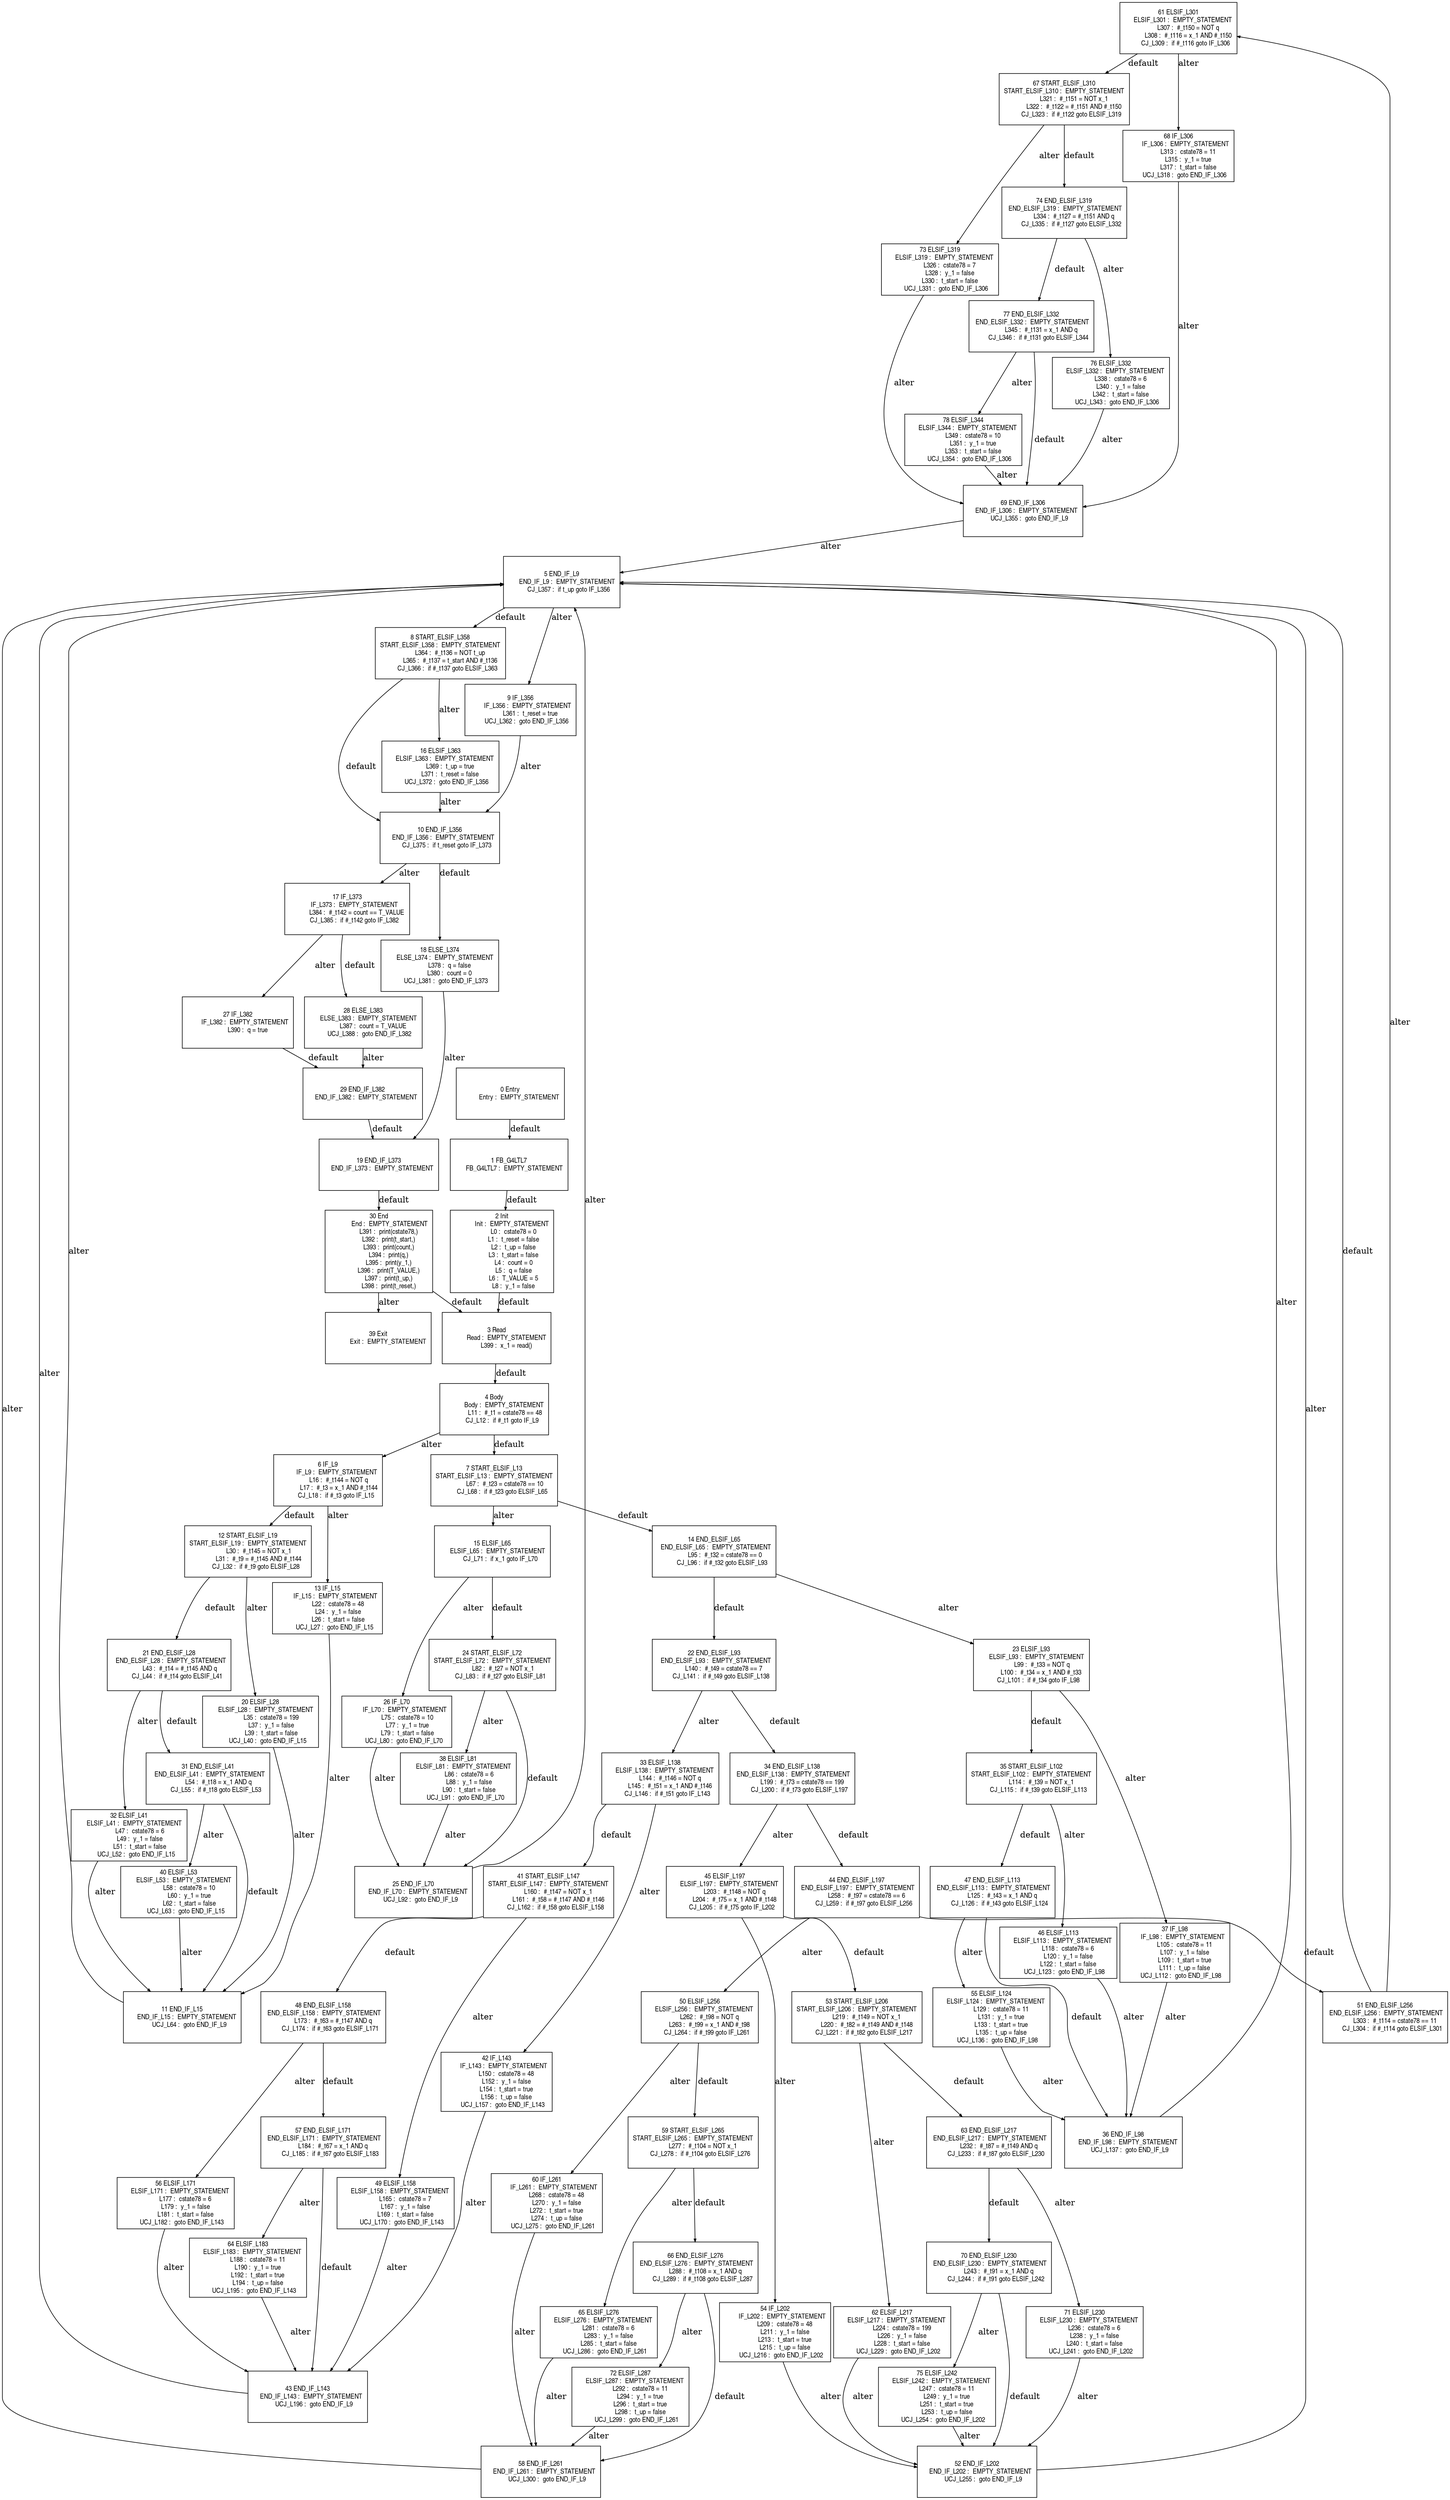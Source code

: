 digraph G {
  ranksep=.25;
  edge [arrowsize=.5]
  node [shape=rectangle, fontname="ArialNarrow",
        fontsize=12,  height=1.2];
  "61 ELSIF_L301
     ELSIF_L301 :  EMPTY_STATEMENT
           L307 :  #_t150 = NOT q
           L308 :  #_t116 = x_1 AND #_t150
        CJ_L309 :  if #_t116 goto IF_L306
"; "31 END_ELSIF_L41
  END_ELSIF_L41 :  EMPTY_STATEMENT
            L54 :  #_t18 = x_1 AND q
         CJ_L55 :  if #_t18 goto ELSIF_L53
"; "2 Init
           Init :  EMPTY_STATEMENT
             L0 :  cstate78 = 0
             L1 :  t_reset = false
             L2 :  t_up = false
             L3 :  t_start = false
             L4 :  count = 0
             L5 :  q = false
             L6 :  T_VALUE = 5
             L8 :  y_1 = false
"; "48 END_ELSIF_L158
 END_ELSIF_L158 :  EMPTY_STATEMENT
           L173 :  #_t63 = #_t147 AND q
        CJ_L174 :  if #_t63 goto ELSIF_L171
"; "22 END_ELSIF_L93
  END_ELSIF_L93 :  EMPTY_STATEMENT
           L140 :  #_t49 = cstate78 == 7
        CJ_L141 :  if #_t49 goto ELSIF_L138
"; "47 END_ELSIF_L113
 END_ELSIF_L113 :  EMPTY_STATEMENT
           L125 :  #_t43 = x_1 AND q
        CJ_L126 :  if #_t43 goto ELSIF_L124
"; "41 START_ELSIF_L147
START_ELSIF_L147 :  EMPTY_STATEMENT
           L160 :  #_t147 = NOT x_1
           L161 :  #_t58 = #_t147 AND #_t146
        CJ_L162 :  if #_t58 goto ELSIF_L158
"; "3 Read
           Read :  EMPTY_STATEMENT
           L399 :  x_1 = read()
"; "10 END_IF_L356
    END_IF_L356 :  EMPTY_STATEMENT
        CJ_L375 :  if t_reset goto IF_L373
"; "46 ELSIF_L113
     ELSIF_L113 :  EMPTY_STATEMENT
           L118 :  cstate78 = 6
           L120 :  y_1 = false
           L122 :  t_start = false
       UCJ_L123 :  goto END_IF_L98
"; "55 ELSIF_L124
     ELSIF_L124 :  EMPTY_STATEMENT
           L129 :  cstate78 = 11
           L131 :  y_1 = true
           L133 :  t_start = true
           L135 :  t_up = false
       UCJ_L136 :  goto END_IF_L98
"; "60 IF_L261
        IF_L261 :  EMPTY_STATEMENT
           L268 :  cstate78 = 48
           L270 :  y_1 = false
           L272 :  t_start = true
           L274 :  t_up = false
       UCJ_L275 :  goto END_IF_L261
"; "65 ELSIF_L276
     ELSIF_L276 :  EMPTY_STATEMENT
           L281 :  cstate78 = 6
           L283 :  y_1 = false
           L285 :  t_start = false
       UCJ_L286 :  goto END_IF_L261
"; "53 START_ELSIF_L206
START_ELSIF_L206 :  EMPTY_STATEMENT
           L219 :  #_t149 = NOT x_1
           L220 :  #_t82 = #_t149 AND #_t148
        CJ_L221 :  if #_t82 goto ELSIF_L217
"; "19 END_IF_L373
    END_IF_L373 :  EMPTY_STATEMENT
"; "78 ELSIF_L344
     ELSIF_L344 :  EMPTY_STATEMENT
           L349 :  cstate78 = 10
           L351 :  y_1 = true
           L353 :  t_start = false
       UCJ_L354 :  goto END_IF_L306
"; "71 ELSIF_L230
     ELSIF_L230 :  EMPTY_STATEMENT
           L236 :  cstate78 = 6
           L238 :  y_1 = false
           L240 :  t_start = false
       UCJ_L241 :  goto END_IF_L202
"; "58 END_IF_L261
    END_IF_L261 :  EMPTY_STATEMENT
       UCJ_L300 :  goto END_IF_L9
"; "16 ELSIF_L363
     ELSIF_L363 :  EMPTY_STATEMENT
           L369 :  t_up = true
           L371 :  t_reset = false
       UCJ_L372 :  goto END_IF_L356
"; "74 END_ELSIF_L319
 END_ELSIF_L319 :  EMPTY_STATEMENT
           L334 :  #_t127 = #_t151 AND q
        CJ_L335 :  if #_t127 goto ELSIF_L332
"; "52 END_IF_L202
    END_IF_L202 :  EMPTY_STATEMENT
       UCJ_L255 :  goto END_IF_L9
"; "14 END_ELSIF_L65
  END_ELSIF_L65 :  EMPTY_STATEMENT
            L95 :  #_t32 = cstate78 == 0
         CJ_L96 :  if #_t32 goto ELSIF_L93
"; "40 ELSIF_L53
      ELSIF_L53 :  EMPTY_STATEMENT
            L58 :  cstate78 = 10
            L60 :  y_1 = true
            L62 :  t_start = false
        UCJ_L63 :  goto END_IF_L15
"; "26 IF_L70
         IF_L70 :  EMPTY_STATEMENT
            L75 :  cstate78 = 10
            L77 :  y_1 = true
            L79 :  t_start = false
        UCJ_L80 :  goto END_IF_L70
"; "1 FB_G4LTL7
      FB_G4LTL7 :  EMPTY_STATEMENT
"; "20 ELSIF_L28
      ELSIF_L28 :  EMPTY_STATEMENT
            L35 :  cstate78 = 199
            L37 :  y_1 = false
            L39 :  t_start = false
        UCJ_L40 :  goto END_IF_L15
"; "69 END_IF_L306
    END_IF_L306 :  EMPTY_STATEMENT
       UCJ_L355 :  goto END_IF_L9
"; "13 IF_L15
         IF_L15 :  EMPTY_STATEMENT
            L22 :  cstate78 = 48
            L24 :  y_1 = false
            L26 :  t_start = false
        UCJ_L27 :  goto END_IF_L15
"; "35 START_ELSIF_L102
START_ELSIF_L102 :  EMPTY_STATEMENT
           L114 :  #_t39 = NOT x_1
        CJ_L115 :  if #_t39 goto ELSIF_L113
"; "45 ELSIF_L197
     ELSIF_L197 :  EMPTY_STATEMENT
           L203 :  #_t148 = NOT q
           L204 :  #_t75 = x_1 AND #_t148
        CJ_L205 :  if #_t75 goto IF_L202
"; "75 ELSIF_L242
     ELSIF_L242 :  EMPTY_STATEMENT
           L247 :  cstate78 = 11
           L249 :  y_1 = true
           L251 :  t_start = true
           L253 :  t_up = false
       UCJ_L254 :  goto END_IF_L202
"; "73 ELSIF_L319
     ELSIF_L319 :  EMPTY_STATEMENT
           L326 :  cstate78 = 7
           L328 :  y_1 = false
           L330 :  t_start = false
       UCJ_L331 :  goto END_IF_L306
"; "37 IF_L98
         IF_L98 :  EMPTY_STATEMENT
           L105 :  cstate78 = 11
           L107 :  y_1 = false
           L109 :  t_start = true
           L111 :  t_up = false
       UCJ_L112 :  goto END_IF_L98
"; "18 ELSE_L374
      ELSE_L374 :  EMPTY_STATEMENT
           L378 :  q = false
           L380 :  count = 0
       UCJ_L381 :  goto END_IF_L373
"; "12 START_ELSIF_L19
START_ELSIF_L19 :  EMPTY_STATEMENT
            L30 :  #_t145 = NOT x_1
            L31 :  #_t9 = #_t145 AND #_t144
         CJ_L32 :  if #_t9 goto ELSIF_L28
"; "33 ELSIF_L138
     ELSIF_L138 :  EMPTY_STATEMENT
           L144 :  #_t146 = NOT q
           L145 :  #_t51 = x_1 AND #_t146
        CJ_L146 :  if #_t51 goto IF_L143
"; "29 END_IF_L382
    END_IF_L382 :  EMPTY_STATEMENT
"; "0 Entry
          Entry :  EMPTY_STATEMENT
"; "44 END_ELSIF_L197
 END_ELSIF_L197 :  EMPTY_STATEMENT
           L258 :  #_t97 = cstate78 == 6
        CJ_L259 :  if #_t97 goto ELSIF_L256
"; "51 END_ELSIF_L256
 END_ELSIF_L256 :  EMPTY_STATEMENT
           L303 :  #_t114 = cstate78 == 11
        CJ_L304 :  if #_t114 goto ELSIF_L301
"; "9 IF_L356
        IF_L356 :  EMPTY_STATEMENT
           L361 :  t_reset = true
       UCJ_L362 :  goto END_IF_L356
"; "49 ELSIF_L158
     ELSIF_L158 :  EMPTY_STATEMENT
           L165 :  cstate78 = 7
           L167 :  y_1 = false
           L169 :  t_start = false
       UCJ_L170 :  goto END_IF_L143
"; "25 END_IF_L70
     END_IF_L70 :  EMPTY_STATEMENT
        UCJ_L92 :  goto END_IF_L9
"; "6 IF_L9
          IF_L9 :  EMPTY_STATEMENT
            L16 :  #_t144 = NOT q
            L17 :  #_t3 = x_1 AND #_t144
         CJ_L18 :  if #_t3 goto IF_L15
"; "4 Body
           Body :  EMPTY_STATEMENT
            L11 :  #_t1 = cstate78 == 48
         CJ_L12 :  if #_t1 goto IF_L9
"; "63 END_ELSIF_L217
 END_ELSIF_L217 :  EMPTY_STATEMENT
           L232 :  #_t87 = #_t149 AND q
        CJ_L233 :  if #_t87 goto ELSIF_L230
"; "17 IF_L373
        IF_L373 :  EMPTY_STATEMENT
           L384 :  #_t142 = count == T_VALUE
        CJ_L385 :  if #_t142 goto IF_L382
"; "67 START_ELSIF_L310
START_ELSIF_L310 :  EMPTY_STATEMENT
           L321 :  #_t151 = NOT x_1
           L322 :  #_t122 = #_t151 AND #_t150
        CJ_L323 :  if #_t122 goto ELSIF_L319
"; "30 End
            End :  EMPTY_STATEMENT
           L391 :  print(cstate78,)
           L392 :  print(t_start,)
           L393 :  print(count,)
           L394 :  print(q,)
           L395 :  print(y_1,)
           L396 :  print(T_VALUE,)
           L397 :  print(t_up,)
           L398 :  print(t_reset,)
"; "59 START_ELSIF_L265
START_ELSIF_L265 :  EMPTY_STATEMENT
           L277 :  #_t104 = NOT x_1
        CJ_L278 :  if #_t104 goto ELSIF_L276
"; "34 END_ELSIF_L138
 END_ELSIF_L138 :  EMPTY_STATEMENT
           L199 :  #_t73 = cstate78 == 199
        CJ_L200 :  if #_t73 goto ELSIF_L197
"; "32 ELSIF_L41
      ELSIF_L41 :  EMPTY_STATEMENT
            L47 :  cstate78 = 6
            L49 :  y_1 = false
            L51 :  t_start = false
        UCJ_L52 :  goto END_IF_L15
"; "68 IF_L306
        IF_L306 :  EMPTY_STATEMENT
           L313 :  cstate78 = 11
           L315 :  y_1 = true
           L317 :  t_start = false
       UCJ_L318 :  goto END_IF_L306
"; "72 ELSIF_L287
     ELSIF_L287 :  EMPTY_STATEMENT
           L292 :  cstate78 = 11
           L294 :  y_1 = true
           L296 :  t_start = true
           L298 :  t_up = false
       UCJ_L299 :  goto END_IF_L261
"; "70 END_ELSIF_L230
 END_ELSIF_L230 :  EMPTY_STATEMENT
           L243 :  #_t91 = x_1 AND q
        CJ_L244 :  if #_t91 goto ELSIF_L242
"; "21 END_ELSIF_L28
  END_ELSIF_L28 :  EMPTY_STATEMENT
            L43 :  #_t14 = #_t145 AND q
         CJ_L44 :  if #_t14 goto ELSIF_L41
"; "66 END_ELSIF_L276
 END_ELSIF_L276 :  EMPTY_STATEMENT
           L288 :  #_t108 = x_1 AND q
        CJ_L289 :  if #_t108 goto ELSIF_L287
"; "8 START_ELSIF_L358
START_ELSIF_L358 :  EMPTY_STATEMENT
           L364 :  #_t136 = NOT t_up
           L365 :  #_t137 = t_start AND #_t136
        CJ_L366 :  if #_t137 goto ELSIF_L363
"; "27 IF_L382
        IF_L382 :  EMPTY_STATEMENT
           L390 :  q = true
"; "23 ELSIF_L93
      ELSIF_L93 :  EMPTY_STATEMENT
            L99 :  #_t33 = NOT q
           L100 :  #_t34 = x_1 AND #_t33
        CJ_L101 :  if #_t34 goto IF_L98
"; "76 ELSIF_L332
     ELSIF_L332 :  EMPTY_STATEMENT
           L338 :  cstate78 = 6
           L340 :  y_1 = false
           L342 :  t_start = false
       UCJ_L343 :  goto END_IF_L306
"; "43 END_IF_L143
    END_IF_L143 :  EMPTY_STATEMENT
       UCJ_L196 :  goto END_IF_L9
"; "57 END_ELSIF_L171
 END_ELSIF_L171 :  EMPTY_STATEMENT
           L184 :  #_t67 = x_1 AND q
        CJ_L185 :  if #_t67 goto ELSIF_L183
"; "24 START_ELSIF_L72
START_ELSIF_L72 :  EMPTY_STATEMENT
            L82 :  #_t27 = NOT x_1
         CJ_L83 :  if #_t27 goto ELSIF_L81
"; "64 ELSIF_L183
     ELSIF_L183 :  EMPTY_STATEMENT
           L188 :  cstate78 = 11
           L190 :  y_1 = true
           L192 :  t_start = true
           L194 :  t_up = false
       UCJ_L195 :  goto END_IF_L143
"; "54 IF_L202
        IF_L202 :  EMPTY_STATEMENT
           L209 :  cstate78 = 48
           L211 :  y_1 = false
           L213 :  t_start = true
           L215 :  t_up = false
       UCJ_L216 :  goto END_IF_L202
"; "56 ELSIF_L171
     ELSIF_L171 :  EMPTY_STATEMENT
           L177 :  cstate78 = 6
           L179 :  y_1 = false
           L181 :  t_start = false
       UCJ_L182 :  goto END_IF_L143
"; "50 ELSIF_L256
     ELSIF_L256 :  EMPTY_STATEMENT
           L262 :  #_t98 = NOT q
           L263 :  #_t99 = x_1 AND #_t98
        CJ_L264 :  if #_t99 goto IF_L261
"; "36 END_IF_L98
     END_IF_L98 :  EMPTY_STATEMENT
       UCJ_L137 :  goto END_IF_L9
"; "42 IF_L143
        IF_L143 :  EMPTY_STATEMENT
           L150 :  cstate78 = 48
           L152 :  y_1 = false
           L154 :  t_start = true
           L156 :  t_up = false
       UCJ_L157 :  goto END_IF_L143
"; "28 ELSE_L383
      ELSE_L383 :  EMPTY_STATEMENT
           L387 :  count = T_VALUE
       UCJ_L388 :  goto END_IF_L382
"; "62 ELSIF_L217
     ELSIF_L217 :  EMPTY_STATEMENT
           L224 :  cstate78 = 199
           L226 :  y_1 = false
           L228 :  t_start = false
       UCJ_L229 :  goto END_IF_L202
"; "77 END_ELSIF_L332
 END_ELSIF_L332 :  EMPTY_STATEMENT
           L345 :  #_t131 = x_1 AND q
        CJ_L346 :  if #_t131 goto ELSIF_L344
"; "7 START_ELSIF_L13
START_ELSIF_L13 :  EMPTY_STATEMENT
            L67 :  #_t23 = cstate78 == 10
         CJ_L68 :  if #_t23 goto ELSIF_L65
"; "15 ELSIF_L65
      ELSIF_L65 :  EMPTY_STATEMENT
         CJ_L71 :  if x_1 goto IF_L70
"; "38 ELSIF_L81
      ELSIF_L81 :  EMPTY_STATEMENT
            L86 :  cstate78 = 6
            L88 :  y_1 = false
            L90 :  t_start = false
        UCJ_L91 :  goto END_IF_L70
"; "11 END_IF_L15
     END_IF_L15 :  EMPTY_STATEMENT
        UCJ_L64 :  goto END_IF_L9
"; "5 END_IF_L9
      END_IF_L9 :  EMPTY_STATEMENT
        CJ_L357 :  if t_up goto IF_L356
"; "39 Exit
           Exit :  EMPTY_STATEMENT
"; 
  "1 FB_G4LTL7
      FB_G4LTL7 :  EMPTY_STATEMENT
" -> "2 Init
           Init :  EMPTY_STATEMENT
             L0 :  cstate78 = 0
             L1 :  t_reset = false
             L2 :  t_up = false
             L3 :  t_start = false
             L4 :  count = 0
             L5 :  q = false
             L6 :  T_VALUE = 5
             L8 :  y_1 = false
"  [label="default"];
  "2 Init
           Init :  EMPTY_STATEMENT
             L0 :  cstate78 = 0
             L1 :  t_reset = false
             L2 :  t_up = false
             L3 :  t_start = false
             L4 :  count = 0
             L5 :  q = false
             L6 :  T_VALUE = 5
             L8 :  y_1 = false
" -> "3 Read
           Read :  EMPTY_STATEMENT
           L399 :  x_1 = read()
"  [label="default"];
  "4 Body
           Body :  EMPTY_STATEMENT
            L11 :  #_t1 = cstate78 == 48
         CJ_L12 :  if #_t1 goto IF_L9
" -> "7 START_ELSIF_L13
START_ELSIF_L13 :  EMPTY_STATEMENT
            L67 :  #_t23 = cstate78 == 10
         CJ_L68 :  if #_t23 goto ELSIF_L65
"  [label="default"];
  "4 Body
           Body :  EMPTY_STATEMENT
            L11 :  #_t1 = cstate78 == 48
         CJ_L12 :  if #_t1 goto IF_L9
" -> "6 IF_L9
          IF_L9 :  EMPTY_STATEMENT
            L16 :  #_t144 = NOT q
            L17 :  #_t3 = x_1 AND #_t144
         CJ_L18 :  if #_t3 goto IF_L15
"  [label="alter"];
  "6 IF_L9
          IF_L9 :  EMPTY_STATEMENT
            L16 :  #_t144 = NOT q
            L17 :  #_t3 = x_1 AND #_t144
         CJ_L18 :  if #_t3 goto IF_L15
" -> "12 START_ELSIF_L19
START_ELSIF_L19 :  EMPTY_STATEMENT
            L30 :  #_t145 = NOT x_1
            L31 :  #_t9 = #_t145 AND #_t144
         CJ_L32 :  if #_t9 goto ELSIF_L28
"  [label="default"];
  "6 IF_L9
          IF_L9 :  EMPTY_STATEMENT
            L16 :  #_t144 = NOT q
            L17 :  #_t3 = x_1 AND #_t144
         CJ_L18 :  if #_t3 goto IF_L15
" -> "13 IF_L15
         IF_L15 :  EMPTY_STATEMENT
            L22 :  cstate78 = 48
            L24 :  y_1 = false
            L26 :  t_start = false
        UCJ_L27 :  goto END_IF_L15
"  [label="alter"];
  "13 IF_L15
         IF_L15 :  EMPTY_STATEMENT
            L22 :  cstate78 = 48
            L24 :  y_1 = false
            L26 :  t_start = false
        UCJ_L27 :  goto END_IF_L15
" -> "11 END_IF_L15
     END_IF_L15 :  EMPTY_STATEMENT
        UCJ_L64 :  goto END_IF_L9
"  [label="alter"];
  "12 START_ELSIF_L19
START_ELSIF_L19 :  EMPTY_STATEMENT
            L30 :  #_t145 = NOT x_1
            L31 :  #_t9 = #_t145 AND #_t144
         CJ_L32 :  if #_t9 goto ELSIF_L28
" -> "21 END_ELSIF_L28
  END_ELSIF_L28 :  EMPTY_STATEMENT
            L43 :  #_t14 = #_t145 AND q
         CJ_L44 :  if #_t14 goto ELSIF_L41
"  [label="default"];
  "12 START_ELSIF_L19
START_ELSIF_L19 :  EMPTY_STATEMENT
            L30 :  #_t145 = NOT x_1
            L31 :  #_t9 = #_t145 AND #_t144
         CJ_L32 :  if #_t9 goto ELSIF_L28
" -> "20 ELSIF_L28
      ELSIF_L28 :  EMPTY_STATEMENT
            L35 :  cstate78 = 199
            L37 :  y_1 = false
            L39 :  t_start = false
        UCJ_L40 :  goto END_IF_L15
"  [label="alter"];
  "20 ELSIF_L28
      ELSIF_L28 :  EMPTY_STATEMENT
            L35 :  cstate78 = 199
            L37 :  y_1 = false
            L39 :  t_start = false
        UCJ_L40 :  goto END_IF_L15
" -> "11 END_IF_L15
     END_IF_L15 :  EMPTY_STATEMENT
        UCJ_L64 :  goto END_IF_L9
"  [label="alter"];
  "21 END_ELSIF_L28
  END_ELSIF_L28 :  EMPTY_STATEMENT
            L43 :  #_t14 = #_t145 AND q
         CJ_L44 :  if #_t14 goto ELSIF_L41
" -> "31 END_ELSIF_L41
  END_ELSIF_L41 :  EMPTY_STATEMENT
            L54 :  #_t18 = x_1 AND q
         CJ_L55 :  if #_t18 goto ELSIF_L53
"  [label="default"];
  "21 END_ELSIF_L28
  END_ELSIF_L28 :  EMPTY_STATEMENT
            L43 :  #_t14 = #_t145 AND q
         CJ_L44 :  if #_t14 goto ELSIF_L41
" -> "32 ELSIF_L41
      ELSIF_L41 :  EMPTY_STATEMENT
            L47 :  cstate78 = 6
            L49 :  y_1 = false
            L51 :  t_start = false
        UCJ_L52 :  goto END_IF_L15
"  [label="alter"];
  "32 ELSIF_L41
      ELSIF_L41 :  EMPTY_STATEMENT
            L47 :  cstate78 = 6
            L49 :  y_1 = false
            L51 :  t_start = false
        UCJ_L52 :  goto END_IF_L15
" -> "11 END_IF_L15
     END_IF_L15 :  EMPTY_STATEMENT
        UCJ_L64 :  goto END_IF_L9
"  [label="alter"];
  "31 END_ELSIF_L41
  END_ELSIF_L41 :  EMPTY_STATEMENT
            L54 :  #_t18 = x_1 AND q
         CJ_L55 :  if #_t18 goto ELSIF_L53
" -> "11 END_IF_L15
     END_IF_L15 :  EMPTY_STATEMENT
        UCJ_L64 :  goto END_IF_L9
"  [label="default"];
  "31 END_ELSIF_L41
  END_ELSIF_L41 :  EMPTY_STATEMENT
            L54 :  #_t18 = x_1 AND q
         CJ_L55 :  if #_t18 goto ELSIF_L53
" -> "40 ELSIF_L53
      ELSIF_L53 :  EMPTY_STATEMENT
            L58 :  cstate78 = 10
            L60 :  y_1 = true
            L62 :  t_start = false
        UCJ_L63 :  goto END_IF_L15
"  [label="alter"];
  "40 ELSIF_L53
      ELSIF_L53 :  EMPTY_STATEMENT
            L58 :  cstate78 = 10
            L60 :  y_1 = true
            L62 :  t_start = false
        UCJ_L63 :  goto END_IF_L15
" -> "11 END_IF_L15
     END_IF_L15 :  EMPTY_STATEMENT
        UCJ_L64 :  goto END_IF_L9
"  [label="alter"];
  "11 END_IF_L15
     END_IF_L15 :  EMPTY_STATEMENT
        UCJ_L64 :  goto END_IF_L9
" -> "5 END_IF_L9
      END_IF_L9 :  EMPTY_STATEMENT
        CJ_L357 :  if t_up goto IF_L356
"  [label="alter"];
  "7 START_ELSIF_L13
START_ELSIF_L13 :  EMPTY_STATEMENT
            L67 :  #_t23 = cstate78 == 10
         CJ_L68 :  if #_t23 goto ELSIF_L65
" -> "14 END_ELSIF_L65
  END_ELSIF_L65 :  EMPTY_STATEMENT
            L95 :  #_t32 = cstate78 == 0
         CJ_L96 :  if #_t32 goto ELSIF_L93
"  [label="default"];
  "7 START_ELSIF_L13
START_ELSIF_L13 :  EMPTY_STATEMENT
            L67 :  #_t23 = cstate78 == 10
         CJ_L68 :  if #_t23 goto ELSIF_L65
" -> "15 ELSIF_L65
      ELSIF_L65 :  EMPTY_STATEMENT
         CJ_L71 :  if x_1 goto IF_L70
"  [label="alter"];
  "15 ELSIF_L65
      ELSIF_L65 :  EMPTY_STATEMENT
         CJ_L71 :  if x_1 goto IF_L70
" -> "24 START_ELSIF_L72
START_ELSIF_L72 :  EMPTY_STATEMENT
            L82 :  #_t27 = NOT x_1
         CJ_L83 :  if #_t27 goto ELSIF_L81
"  [label="default"];
  "15 ELSIF_L65
      ELSIF_L65 :  EMPTY_STATEMENT
         CJ_L71 :  if x_1 goto IF_L70
" -> "26 IF_L70
         IF_L70 :  EMPTY_STATEMENT
            L75 :  cstate78 = 10
            L77 :  y_1 = true
            L79 :  t_start = false
        UCJ_L80 :  goto END_IF_L70
"  [label="alter"];
  "26 IF_L70
         IF_L70 :  EMPTY_STATEMENT
            L75 :  cstate78 = 10
            L77 :  y_1 = true
            L79 :  t_start = false
        UCJ_L80 :  goto END_IF_L70
" -> "25 END_IF_L70
     END_IF_L70 :  EMPTY_STATEMENT
        UCJ_L92 :  goto END_IF_L9
"  [label="alter"];
  "24 START_ELSIF_L72
START_ELSIF_L72 :  EMPTY_STATEMENT
            L82 :  #_t27 = NOT x_1
         CJ_L83 :  if #_t27 goto ELSIF_L81
" -> "25 END_IF_L70
     END_IF_L70 :  EMPTY_STATEMENT
        UCJ_L92 :  goto END_IF_L9
"  [label="default"];
  "24 START_ELSIF_L72
START_ELSIF_L72 :  EMPTY_STATEMENT
            L82 :  #_t27 = NOT x_1
         CJ_L83 :  if #_t27 goto ELSIF_L81
" -> "38 ELSIF_L81
      ELSIF_L81 :  EMPTY_STATEMENT
            L86 :  cstate78 = 6
            L88 :  y_1 = false
            L90 :  t_start = false
        UCJ_L91 :  goto END_IF_L70
"  [label="alter"];
  "38 ELSIF_L81
      ELSIF_L81 :  EMPTY_STATEMENT
            L86 :  cstate78 = 6
            L88 :  y_1 = false
            L90 :  t_start = false
        UCJ_L91 :  goto END_IF_L70
" -> "25 END_IF_L70
     END_IF_L70 :  EMPTY_STATEMENT
        UCJ_L92 :  goto END_IF_L9
"  [label="alter"];
  "25 END_IF_L70
     END_IF_L70 :  EMPTY_STATEMENT
        UCJ_L92 :  goto END_IF_L9
" -> "5 END_IF_L9
      END_IF_L9 :  EMPTY_STATEMENT
        CJ_L357 :  if t_up goto IF_L356
"  [label="alter"];
  "14 END_ELSIF_L65
  END_ELSIF_L65 :  EMPTY_STATEMENT
            L95 :  #_t32 = cstate78 == 0
         CJ_L96 :  if #_t32 goto ELSIF_L93
" -> "22 END_ELSIF_L93
  END_ELSIF_L93 :  EMPTY_STATEMENT
           L140 :  #_t49 = cstate78 == 7
        CJ_L141 :  if #_t49 goto ELSIF_L138
"  [label="default"];
  "14 END_ELSIF_L65
  END_ELSIF_L65 :  EMPTY_STATEMENT
            L95 :  #_t32 = cstate78 == 0
         CJ_L96 :  if #_t32 goto ELSIF_L93
" -> "23 ELSIF_L93
      ELSIF_L93 :  EMPTY_STATEMENT
            L99 :  #_t33 = NOT q
           L100 :  #_t34 = x_1 AND #_t33
        CJ_L101 :  if #_t34 goto IF_L98
"  [label="alter"];
  "23 ELSIF_L93
      ELSIF_L93 :  EMPTY_STATEMENT
            L99 :  #_t33 = NOT q
           L100 :  #_t34 = x_1 AND #_t33
        CJ_L101 :  if #_t34 goto IF_L98
" -> "35 START_ELSIF_L102
START_ELSIF_L102 :  EMPTY_STATEMENT
           L114 :  #_t39 = NOT x_1
        CJ_L115 :  if #_t39 goto ELSIF_L113
"  [label="default"];
  "23 ELSIF_L93
      ELSIF_L93 :  EMPTY_STATEMENT
            L99 :  #_t33 = NOT q
           L100 :  #_t34 = x_1 AND #_t33
        CJ_L101 :  if #_t34 goto IF_L98
" -> "37 IF_L98
         IF_L98 :  EMPTY_STATEMENT
           L105 :  cstate78 = 11
           L107 :  y_1 = false
           L109 :  t_start = true
           L111 :  t_up = false
       UCJ_L112 :  goto END_IF_L98
"  [label="alter"];
  "37 IF_L98
         IF_L98 :  EMPTY_STATEMENT
           L105 :  cstate78 = 11
           L107 :  y_1 = false
           L109 :  t_start = true
           L111 :  t_up = false
       UCJ_L112 :  goto END_IF_L98
" -> "36 END_IF_L98
     END_IF_L98 :  EMPTY_STATEMENT
       UCJ_L137 :  goto END_IF_L9
"  [label="alter"];
  "35 START_ELSIF_L102
START_ELSIF_L102 :  EMPTY_STATEMENT
           L114 :  #_t39 = NOT x_1
        CJ_L115 :  if #_t39 goto ELSIF_L113
" -> "47 END_ELSIF_L113
 END_ELSIF_L113 :  EMPTY_STATEMENT
           L125 :  #_t43 = x_1 AND q
        CJ_L126 :  if #_t43 goto ELSIF_L124
"  [label="default"];
  "35 START_ELSIF_L102
START_ELSIF_L102 :  EMPTY_STATEMENT
           L114 :  #_t39 = NOT x_1
        CJ_L115 :  if #_t39 goto ELSIF_L113
" -> "46 ELSIF_L113
     ELSIF_L113 :  EMPTY_STATEMENT
           L118 :  cstate78 = 6
           L120 :  y_1 = false
           L122 :  t_start = false
       UCJ_L123 :  goto END_IF_L98
"  [label="alter"];
  "46 ELSIF_L113
     ELSIF_L113 :  EMPTY_STATEMENT
           L118 :  cstate78 = 6
           L120 :  y_1 = false
           L122 :  t_start = false
       UCJ_L123 :  goto END_IF_L98
" -> "36 END_IF_L98
     END_IF_L98 :  EMPTY_STATEMENT
       UCJ_L137 :  goto END_IF_L9
"  [label="alter"];
  "47 END_ELSIF_L113
 END_ELSIF_L113 :  EMPTY_STATEMENT
           L125 :  #_t43 = x_1 AND q
        CJ_L126 :  if #_t43 goto ELSIF_L124
" -> "36 END_IF_L98
     END_IF_L98 :  EMPTY_STATEMENT
       UCJ_L137 :  goto END_IF_L9
"  [label="default"];
  "47 END_ELSIF_L113
 END_ELSIF_L113 :  EMPTY_STATEMENT
           L125 :  #_t43 = x_1 AND q
        CJ_L126 :  if #_t43 goto ELSIF_L124
" -> "55 ELSIF_L124
     ELSIF_L124 :  EMPTY_STATEMENT
           L129 :  cstate78 = 11
           L131 :  y_1 = true
           L133 :  t_start = true
           L135 :  t_up = false
       UCJ_L136 :  goto END_IF_L98
"  [label="alter"];
  "55 ELSIF_L124
     ELSIF_L124 :  EMPTY_STATEMENT
           L129 :  cstate78 = 11
           L131 :  y_1 = true
           L133 :  t_start = true
           L135 :  t_up = false
       UCJ_L136 :  goto END_IF_L98
" -> "36 END_IF_L98
     END_IF_L98 :  EMPTY_STATEMENT
       UCJ_L137 :  goto END_IF_L9
"  [label="alter"];
  "36 END_IF_L98
     END_IF_L98 :  EMPTY_STATEMENT
       UCJ_L137 :  goto END_IF_L9
" -> "5 END_IF_L9
      END_IF_L9 :  EMPTY_STATEMENT
        CJ_L357 :  if t_up goto IF_L356
"  [label="alter"];
  "22 END_ELSIF_L93
  END_ELSIF_L93 :  EMPTY_STATEMENT
           L140 :  #_t49 = cstate78 == 7
        CJ_L141 :  if #_t49 goto ELSIF_L138
" -> "34 END_ELSIF_L138
 END_ELSIF_L138 :  EMPTY_STATEMENT
           L199 :  #_t73 = cstate78 == 199
        CJ_L200 :  if #_t73 goto ELSIF_L197
"  [label="default"];
  "22 END_ELSIF_L93
  END_ELSIF_L93 :  EMPTY_STATEMENT
           L140 :  #_t49 = cstate78 == 7
        CJ_L141 :  if #_t49 goto ELSIF_L138
" -> "33 ELSIF_L138
     ELSIF_L138 :  EMPTY_STATEMENT
           L144 :  #_t146 = NOT q
           L145 :  #_t51 = x_1 AND #_t146
        CJ_L146 :  if #_t51 goto IF_L143
"  [label="alter"];
  "33 ELSIF_L138
     ELSIF_L138 :  EMPTY_STATEMENT
           L144 :  #_t146 = NOT q
           L145 :  #_t51 = x_1 AND #_t146
        CJ_L146 :  if #_t51 goto IF_L143
" -> "41 START_ELSIF_L147
START_ELSIF_L147 :  EMPTY_STATEMENT
           L160 :  #_t147 = NOT x_1
           L161 :  #_t58 = #_t147 AND #_t146
        CJ_L162 :  if #_t58 goto ELSIF_L158
"  [label="default"];
  "33 ELSIF_L138
     ELSIF_L138 :  EMPTY_STATEMENT
           L144 :  #_t146 = NOT q
           L145 :  #_t51 = x_1 AND #_t146
        CJ_L146 :  if #_t51 goto IF_L143
" -> "42 IF_L143
        IF_L143 :  EMPTY_STATEMENT
           L150 :  cstate78 = 48
           L152 :  y_1 = false
           L154 :  t_start = true
           L156 :  t_up = false
       UCJ_L157 :  goto END_IF_L143
"  [label="alter"];
  "42 IF_L143
        IF_L143 :  EMPTY_STATEMENT
           L150 :  cstate78 = 48
           L152 :  y_1 = false
           L154 :  t_start = true
           L156 :  t_up = false
       UCJ_L157 :  goto END_IF_L143
" -> "43 END_IF_L143
    END_IF_L143 :  EMPTY_STATEMENT
       UCJ_L196 :  goto END_IF_L9
"  [label="alter"];
  "41 START_ELSIF_L147
START_ELSIF_L147 :  EMPTY_STATEMENT
           L160 :  #_t147 = NOT x_1
           L161 :  #_t58 = #_t147 AND #_t146
        CJ_L162 :  if #_t58 goto ELSIF_L158
" -> "48 END_ELSIF_L158
 END_ELSIF_L158 :  EMPTY_STATEMENT
           L173 :  #_t63 = #_t147 AND q
        CJ_L174 :  if #_t63 goto ELSIF_L171
"  [label="default"];
  "41 START_ELSIF_L147
START_ELSIF_L147 :  EMPTY_STATEMENT
           L160 :  #_t147 = NOT x_1
           L161 :  #_t58 = #_t147 AND #_t146
        CJ_L162 :  if #_t58 goto ELSIF_L158
" -> "49 ELSIF_L158
     ELSIF_L158 :  EMPTY_STATEMENT
           L165 :  cstate78 = 7
           L167 :  y_1 = false
           L169 :  t_start = false
       UCJ_L170 :  goto END_IF_L143
"  [label="alter"];
  "49 ELSIF_L158
     ELSIF_L158 :  EMPTY_STATEMENT
           L165 :  cstate78 = 7
           L167 :  y_1 = false
           L169 :  t_start = false
       UCJ_L170 :  goto END_IF_L143
" -> "43 END_IF_L143
    END_IF_L143 :  EMPTY_STATEMENT
       UCJ_L196 :  goto END_IF_L9
"  [label="alter"];
  "48 END_ELSIF_L158
 END_ELSIF_L158 :  EMPTY_STATEMENT
           L173 :  #_t63 = #_t147 AND q
        CJ_L174 :  if #_t63 goto ELSIF_L171
" -> "57 END_ELSIF_L171
 END_ELSIF_L171 :  EMPTY_STATEMENT
           L184 :  #_t67 = x_1 AND q
        CJ_L185 :  if #_t67 goto ELSIF_L183
"  [label="default"];
  "48 END_ELSIF_L158
 END_ELSIF_L158 :  EMPTY_STATEMENT
           L173 :  #_t63 = #_t147 AND q
        CJ_L174 :  if #_t63 goto ELSIF_L171
" -> "56 ELSIF_L171
     ELSIF_L171 :  EMPTY_STATEMENT
           L177 :  cstate78 = 6
           L179 :  y_1 = false
           L181 :  t_start = false
       UCJ_L182 :  goto END_IF_L143
"  [label="alter"];
  "56 ELSIF_L171
     ELSIF_L171 :  EMPTY_STATEMENT
           L177 :  cstate78 = 6
           L179 :  y_1 = false
           L181 :  t_start = false
       UCJ_L182 :  goto END_IF_L143
" -> "43 END_IF_L143
    END_IF_L143 :  EMPTY_STATEMENT
       UCJ_L196 :  goto END_IF_L9
"  [label="alter"];
  "57 END_ELSIF_L171
 END_ELSIF_L171 :  EMPTY_STATEMENT
           L184 :  #_t67 = x_1 AND q
        CJ_L185 :  if #_t67 goto ELSIF_L183
" -> "43 END_IF_L143
    END_IF_L143 :  EMPTY_STATEMENT
       UCJ_L196 :  goto END_IF_L9
"  [label="default"];
  "57 END_ELSIF_L171
 END_ELSIF_L171 :  EMPTY_STATEMENT
           L184 :  #_t67 = x_1 AND q
        CJ_L185 :  if #_t67 goto ELSIF_L183
" -> "64 ELSIF_L183
     ELSIF_L183 :  EMPTY_STATEMENT
           L188 :  cstate78 = 11
           L190 :  y_1 = true
           L192 :  t_start = true
           L194 :  t_up = false
       UCJ_L195 :  goto END_IF_L143
"  [label="alter"];
  "64 ELSIF_L183
     ELSIF_L183 :  EMPTY_STATEMENT
           L188 :  cstate78 = 11
           L190 :  y_1 = true
           L192 :  t_start = true
           L194 :  t_up = false
       UCJ_L195 :  goto END_IF_L143
" -> "43 END_IF_L143
    END_IF_L143 :  EMPTY_STATEMENT
       UCJ_L196 :  goto END_IF_L9
"  [label="alter"];
  "43 END_IF_L143
    END_IF_L143 :  EMPTY_STATEMENT
       UCJ_L196 :  goto END_IF_L9
" -> "5 END_IF_L9
      END_IF_L9 :  EMPTY_STATEMENT
        CJ_L357 :  if t_up goto IF_L356
"  [label="alter"];
  "34 END_ELSIF_L138
 END_ELSIF_L138 :  EMPTY_STATEMENT
           L199 :  #_t73 = cstate78 == 199
        CJ_L200 :  if #_t73 goto ELSIF_L197
" -> "44 END_ELSIF_L197
 END_ELSIF_L197 :  EMPTY_STATEMENT
           L258 :  #_t97 = cstate78 == 6
        CJ_L259 :  if #_t97 goto ELSIF_L256
"  [label="default"];
  "34 END_ELSIF_L138
 END_ELSIF_L138 :  EMPTY_STATEMENT
           L199 :  #_t73 = cstate78 == 199
        CJ_L200 :  if #_t73 goto ELSIF_L197
" -> "45 ELSIF_L197
     ELSIF_L197 :  EMPTY_STATEMENT
           L203 :  #_t148 = NOT q
           L204 :  #_t75 = x_1 AND #_t148
        CJ_L205 :  if #_t75 goto IF_L202
"  [label="alter"];
  "45 ELSIF_L197
     ELSIF_L197 :  EMPTY_STATEMENT
           L203 :  #_t148 = NOT q
           L204 :  #_t75 = x_1 AND #_t148
        CJ_L205 :  if #_t75 goto IF_L202
" -> "53 START_ELSIF_L206
START_ELSIF_L206 :  EMPTY_STATEMENT
           L219 :  #_t149 = NOT x_1
           L220 :  #_t82 = #_t149 AND #_t148
        CJ_L221 :  if #_t82 goto ELSIF_L217
"  [label="default"];
  "45 ELSIF_L197
     ELSIF_L197 :  EMPTY_STATEMENT
           L203 :  #_t148 = NOT q
           L204 :  #_t75 = x_1 AND #_t148
        CJ_L205 :  if #_t75 goto IF_L202
" -> "54 IF_L202
        IF_L202 :  EMPTY_STATEMENT
           L209 :  cstate78 = 48
           L211 :  y_1 = false
           L213 :  t_start = true
           L215 :  t_up = false
       UCJ_L216 :  goto END_IF_L202
"  [label="alter"];
  "54 IF_L202
        IF_L202 :  EMPTY_STATEMENT
           L209 :  cstate78 = 48
           L211 :  y_1 = false
           L213 :  t_start = true
           L215 :  t_up = false
       UCJ_L216 :  goto END_IF_L202
" -> "52 END_IF_L202
    END_IF_L202 :  EMPTY_STATEMENT
       UCJ_L255 :  goto END_IF_L9
"  [label="alter"];
  "53 START_ELSIF_L206
START_ELSIF_L206 :  EMPTY_STATEMENT
           L219 :  #_t149 = NOT x_1
           L220 :  #_t82 = #_t149 AND #_t148
        CJ_L221 :  if #_t82 goto ELSIF_L217
" -> "63 END_ELSIF_L217
 END_ELSIF_L217 :  EMPTY_STATEMENT
           L232 :  #_t87 = #_t149 AND q
        CJ_L233 :  if #_t87 goto ELSIF_L230
"  [label="default"];
  "53 START_ELSIF_L206
START_ELSIF_L206 :  EMPTY_STATEMENT
           L219 :  #_t149 = NOT x_1
           L220 :  #_t82 = #_t149 AND #_t148
        CJ_L221 :  if #_t82 goto ELSIF_L217
" -> "62 ELSIF_L217
     ELSIF_L217 :  EMPTY_STATEMENT
           L224 :  cstate78 = 199
           L226 :  y_1 = false
           L228 :  t_start = false
       UCJ_L229 :  goto END_IF_L202
"  [label="alter"];
  "62 ELSIF_L217
     ELSIF_L217 :  EMPTY_STATEMENT
           L224 :  cstate78 = 199
           L226 :  y_1 = false
           L228 :  t_start = false
       UCJ_L229 :  goto END_IF_L202
" -> "52 END_IF_L202
    END_IF_L202 :  EMPTY_STATEMENT
       UCJ_L255 :  goto END_IF_L9
"  [label="alter"];
  "63 END_ELSIF_L217
 END_ELSIF_L217 :  EMPTY_STATEMENT
           L232 :  #_t87 = #_t149 AND q
        CJ_L233 :  if #_t87 goto ELSIF_L230
" -> "70 END_ELSIF_L230
 END_ELSIF_L230 :  EMPTY_STATEMENT
           L243 :  #_t91 = x_1 AND q
        CJ_L244 :  if #_t91 goto ELSIF_L242
"  [label="default"];
  "63 END_ELSIF_L217
 END_ELSIF_L217 :  EMPTY_STATEMENT
           L232 :  #_t87 = #_t149 AND q
        CJ_L233 :  if #_t87 goto ELSIF_L230
" -> "71 ELSIF_L230
     ELSIF_L230 :  EMPTY_STATEMENT
           L236 :  cstate78 = 6
           L238 :  y_1 = false
           L240 :  t_start = false
       UCJ_L241 :  goto END_IF_L202
"  [label="alter"];
  "71 ELSIF_L230
     ELSIF_L230 :  EMPTY_STATEMENT
           L236 :  cstate78 = 6
           L238 :  y_1 = false
           L240 :  t_start = false
       UCJ_L241 :  goto END_IF_L202
" -> "52 END_IF_L202
    END_IF_L202 :  EMPTY_STATEMENT
       UCJ_L255 :  goto END_IF_L9
"  [label="alter"];
  "70 END_ELSIF_L230
 END_ELSIF_L230 :  EMPTY_STATEMENT
           L243 :  #_t91 = x_1 AND q
        CJ_L244 :  if #_t91 goto ELSIF_L242
" -> "52 END_IF_L202
    END_IF_L202 :  EMPTY_STATEMENT
       UCJ_L255 :  goto END_IF_L9
"  [label="default"];
  "70 END_ELSIF_L230
 END_ELSIF_L230 :  EMPTY_STATEMENT
           L243 :  #_t91 = x_1 AND q
        CJ_L244 :  if #_t91 goto ELSIF_L242
" -> "75 ELSIF_L242
     ELSIF_L242 :  EMPTY_STATEMENT
           L247 :  cstate78 = 11
           L249 :  y_1 = true
           L251 :  t_start = true
           L253 :  t_up = false
       UCJ_L254 :  goto END_IF_L202
"  [label="alter"];
  "75 ELSIF_L242
     ELSIF_L242 :  EMPTY_STATEMENT
           L247 :  cstate78 = 11
           L249 :  y_1 = true
           L251 :  t_start = true
           L253 :  t_up = false
       UCJ_L254 :  goto END_IF_L202
" -> "52 END_IF_L202
    END_IF_L202 :  EMPTY_STATEMENT
       UCJ_L255 :  goto END_IF_L9
"  [label="alter"];
  "52 END_IF_L202
    END_IF_L202 :  EMPTY_STATEMENT
       UCJ_L255 :  goto END_IF_L9
" -> "5 END_IF_L9
      END_IF_L9 :  EMPTY_STATEMENT
        CJ_L357 :  if t_up goto IF_L356
"  [label="alter"];
  "44 END_ELSIF_L197
 END_ELSIF_L197 :  EMPTY_STATEMENT
           L258 :  #_t97 = cstate78 == 6
        CJ_L259 :  if #_t97 goto ELSIF_L256
" -> "51 END_ELSIF_L256
 END_ELSIF_L256 :  EMPTY_STATEMENT
           L303 :  #_t114 = cstate78 == 11
        CJ_L304 :  if #_t114 goto ELSIF_L301
"  [label="default"];
  "44 END_ELSIF_L197
 END_ELSIF_L197 :  EMPTY_STATEMENT
           L258 :  #_t97 = cstate78 == 6
        CJ_L259 :  if #_t97 goto ELSIF_L256
" -> "50 ELSIF_L256
     ELSIF_L256 :  EMPTY_STATEMENT
           L262 :  #_t98 = NOT q
           L263 :  #_t99 = x_1 AND #_t98
        CJ_L264 :  if #_t99 goto IF_L261
"  [label="alter"];
  "50 ELSIF_L256
     ELSIF_L256 :  EMPTY_STATEMENT
           L262 :  #_t98 = NOT q
           L263 :  #_t99 = x_1 AND #_t98
        CJ_L264 :  if #_t99 goto IF_L261
" -> "59 START_ELSIF_L265
START_ELSIF_L265 :  EMPTY_STATEMENT
           L277 :  #_t104 = NOT x_1
        CJ_L278 :  if #_t104 goto ELSIF_L276
"  [label="default"];
  "50 ELSIF_L256
     ELSIF_L256 :  EMPTY_STATEMENT
           L262 :  #_t98 = NOT q
           L263 :  #_t99 = x_1 AND #_t98
        CJ_L264 :  if #_t99 goto IF_L261
" -> "60 IF_L261
        IF_L261 :  EMPTY_STATEMENT
           L268 :  cstate78 = 48
           L270 :  y_1 = false
           L272 :  t_start = true
           L274 :  t_up = false
       UCJ_L275 :  goto END_IF_L261
"  [label="alter"];
  "60 IF_L261
        IF_L261 :  EMPTY_STATEMENT
           L268 :  cstate78 = 48
           L270 :  y_1 = false
           L272 :  t_start = true
           L274 :  t_up = false
       UCJ_L275 :  goto END_IF_L261
" -> "58 END_IF_L261
    END_IF_L261 :  EMPTY_STATEMENT
       UCJ_L300 :  goto END_IF_L9
"  [label="alter"];
  "59 START_ELSIF_L265
START_ELSIF_L265 :  EMPTY_STATEMENT
           L277 :  #_t104 = NOT x_1
        CJ_L278 :  if #_t104 goto ELSIF_L276
" -> "66 END_ELSIF_L276
 END_ELSIF_L276 :  EMPTY_STATEMENT
           L288 :  #_t108 = x_1 AND q
        CJ_L289 :  if #_t108 goto ELSIF_L287
"  [label="default"];
  "59 START_ELSIF_L265
START_ELSIF_L265 :  EMPTY_STATEMENT
           L277 :  #_t104 = NOT x_1
        CJ_L278 :  if #_t104 goto ELSIF_L276
" -> "65 ELSIF_L276
     ELSIF_L276 :  EMPTY_STATEMENT
           L281 :  cstate78 = 6
           L283 :  y_1 = false
           L285 :  t_start = false
       UCJ_L286 :  goto END_IF_L261
"  [label="alter"];
  "65 ELSIF_L276
     ELSIF_L276 :  EMPTY_STATEMENT
           L281 :  cstate78 = 6
           L283 :  y_1 = false
           L285 :  t_start = false
       UCJ_L286 :  goto END_IF_L261
" -> "58 END_IF_L261
    END_IF_L261 :  EMPTY_STATEMENT
       UCJ_L300 :  goto END_IF_L9
"  [label="alter"];
  "66 END_ELSIF_L276
 END_ELSIF_L276 :  EMPTY_STATEMENT
           L288 :  #_t108 = x_1 AND q
        CJ_L289 :  if #_t108 goto ELSIF_L287
" -> "58 END_IF_L261
    END_IF_L261 :  EMPTY_STATEMENT
       UCJ_L300 :  goto END_IF_L9
"  [label="default"];
  "66 END_ELSIF_L276
 END_ELSIF_L276 :  EMPTY_STATEMENT
           L288 :  #_t108 = x_1 AND q
        CJ_L289 :  if #_t108 goto ELSIF_L287
" -> "72 ELSIF_L287
     ELSIF_L287 :  EMPTY_STATEMENT
           L292 :  cstate78 = 11
           L294 :  y_1 = true
           L296 :  t_start = true
           L298 :  t_up = false
       UCJ_L299 :  goto END_IF_L261
"  [label="alter"];
  "72 ELSIF_L287
     ELSIF_L287 :  EMPTY_STATEMENT
           L292 :  cstate78 = 11
           L294 :  y_1 = true
           L296 :  t_start = true
           L298 :  t_up = false
       UCJ_L299 :  goto END_IF_L261
" -> "58 END_IF_L261
    END_IF_L261 :  EMPTY_STATEMENT
       UCJ_L300 :  goto END_IF_L9
"  [label="alter"];
  "58 END_IF_L261
    END_IF_L261 :  EMPTY_STATEMENT
       UCJ_L300 :  goto END_IF_L9
" -> "5 END_IF_L9
      END_IF_L9 :  EMPTY_STATEMENT
        CJ_L357 :  if t_up goto IF_L356
"  [label="alter"];
  "51 END_ELSIF_L256
 END_ELSIF_L256 :  EMPTY_STATEMENT
           L303 :  #_t114 = cstate78 == 11
        CJ_L304 :  if #_t114 goto ELSIF_L301
" -> "5 END_IF_L9
      END_IF_L9 :  EMPTY_STATEMENT
        CJ_L357 :  if t_up goto IF_L356
"  [label="default"];
  "51 END_ELSIF_L256
 END_ELSIF_L256 :  EMPTY_STATEMENT
           L303 :  #_t114 = cstate78 == 11
        CJ_L304 :  if #_t114 goto ELSIF_L301
" -> "61 ELSIF_L301
     ELSIF_L301 :  EMPTY_STATEMENT
           L307 :  #_t150 = NOT q
           L308 :  #_t116 = x_1 AND #_t150
        CJ_L309 :  if #_t116 goto IF_L306
"  [label="alter"];
  "61 ELSIF_L301
     ELSIF_L301 :  EMPTY_STATEMENT
           L307 :  #_t150 = NOT q
           L308 :  #_t116 = x_1 AND #_t150
        CJ_L309 :  if #_t116 goto IF_L306
" -> "67 START_ELSIF_L310
START_ELSIF_L310 :  EMPTY_STATEMENT
           L321 :  #_t151 = NOT x_1
           L322 :  #_t122 = #_t151 AND #_t150
        CJ_L323 :  if #_t122 goto ELSIF_L319
"  [label="default"];
  "61 ELSIF_L301
     ELSIF_L301 :  EMPTY_STATEMENT
           L307 :  #_t150 = NOT q
           L308 :  #_t116 = x_1 AND #_t150
        CJ_L309 :  if #_t116 goto IF_L306
" -> "68 IF_L306
        IF_L306 :  EMPTY_STATEMENT
           L313 :  cstate78 = 11
           L315 :  y_1 = true
           L317 :  t_start = false
       UCJ_L318 :  goto END_IF_L306
"  [label="alter"];
  "68 IF_L306
        IF_L306 :  EMPTY_STATEMENT
           L313 :  cstate78 = 11
           L315 :  y_1 = true
           L317 :  t_start = false
       UCJ_L318 :  goto END_IF_L306
" -> "69 END_IF_L306
    END_IF_L306 :  EMPTY_STATEMENT
       UCJ_L355 :  goto END_IF_L9
"  [label="alter"];
  "67 START_ELSIF_L310
START_ELSIF_L310 :  EMPTY_STATEMENT
           L321 :  #_t151 = NOT x_1
           L322 :  #_t122 = #_t151 AND #_t150
        CJ_L323 :  if #_t122 goto ELSIF_L319
" -> "74 END_ELSIF_L319
 END_ELSIF_L319 :  EMPTY_STATEMENT
           L334 :  #_t127 = #_t151 AND q
        CJ_L335 :  if #_t127 goto ELSIF_L332
"  [label="default"];
  "67 START_ELSIF_L310
START_ELSIF_L310 :  EMPTY_STATEMENT
           L321 :  #_t151 = NOT x_1
           L322 :  #_t122 = #_t151 AND #_t150
        CJ_L323 :  if #_t122 goto ELSIF_L319
" -> "73 ELSIF_L319
     ELSIF_L319 :  EMPTY_STATEMENT
           L326 :  cstate78 = 7
           L328 :  y_1 = false
           L330 :  t_start = false
       UCJ_L331 :  goto END_IF_L306
"  [label="alter"];
  "73 ELSIF_L319
     ELSIF_L319 :  EMPTY_STATEMENT
           L326 :  cstate78 = 7
           L328 :  y_1 = false
           L330 :  t_start = false
       UCJ_L331 :  goto END_IF_L306
" -> "69 END_IF_L306
    END_IF_L306 :  EMPTY_STATEMENT
       UCJ_L355 :  goto END_IF_L9
"  [label="alter"];
  "74 END_ELSIF_L319
 END_ELSIF_L319 :  EMPTY_STATEMENT
           L334 :  #_t127 = #_t151 AND q
        CJ_L335 :  if #_t127 goto ELSIF_L332
" -> "77 END_ELSIF_L332
 END_ELSIF_L332 :  EMPTY_STATEMENT
           L345 :  #_t131 = x_1 AND q
        CJ_L346 :  if #_t131 goto ELSIF_L344
"  [label="default"];
  "74 END_ELSIF_L319
 END_ELSIF_L319 :  EMPTY_STATEMENT
           L334 :  #_t127 = #_t151 AND q
        CJ_L335 :  if #_t127 goto ELSIF_L332
" -> "76 ELSIF_L332
     ELSIF_L332 :  EMPTY_STATEMENT
           L338 :  cstate78 = 6
           L340 :  y_1 = false
           L342 :  t_start = false
       UCJ_L343 :  goto END_IF_L306
"  [label="alter"];
  "76 ELSIF_L332
     ELSIF_L332 :  EMPTY_STATEMENT
           L338 :  cstate78 = 6
           L340 :  y_1 = false
           L342 :  t_start = false
       UCJ_L343 :  goto END_IF_L306
" -> "69 END_IF_L306
    END_IF_L306 :  EMPTY_STATEMENT
       UCJ_L355 :  goto END_IF_L9
"  [label="alter"];
  "77 END_ELSIF_L332
 END_ELSIF_L332 :  EMPTY_STATEMENT
           L345 :  #_t131 = x_1 AND q
        CJ_L346 :  if #_t131 goto ELSIF_L344
" -> "69 END_IF_L306
    END_IF_L306 :  EMPTY_STATEMENT
       UCJ_L355 :  goto END_IF_L9
"  [label="default"];
  "77 END_ELSIF_L332
 END_ELSIF_L332 :  EMPTY_STATEMENT
           L345 :  #_t131 = x_1 AND q
        CJ_L346 :  if #_t131 goto ELSIF_L344
" -> "78 ELSIF_L344
     ELSIF_L344 :  EMPTY_STATEMENT
           L349 :  cstate78 = 10
           L351 :  y_1 = true
           L353 :  t_start = false
       UCJ_L354 :  goto END_IF_L306
"  [label="alter"];
  "78 ELSIF_L344
     ELSIF_L344 :  EMPTY_STATEMENT
           L349 :  cstate78 = 10
           L351 :  y_1 = true
           L353 :  t_start = false
       UCJ_L354 :  goto END_IF_L306
" -> "69 END_IF_L306
    END_IF_L306 :  EMPTY_STATEMENT
       UCJ_L355 :  goto END_IF_L9
"  [label="alter"];
  "69 END_IF_L306
    END_IF_L306 :  EMPTY_STATEMENT
       UCJ_L355 :  goto END_IF_L9
" -> "5 END_IF_L9
      END_IF_L9 :  EMPTY_STATEMENT
        CJ_L357 :  if t_up goto IF_L356
"  [label="alter"];
  "5 END_IF_L9
      END_IF_L9 :  EMPTY_STATEMENT
        CJ_L357 :  if t_up goto IF_L356
" -> "8 START_ELSIF_L358
START_ELSIF_L358 :  EMPTY_STATEMENT
           L364 :  #_t136 = NOT t_up
           L365 :  #_t137 = t_start AND #_t136
        CJ_L366 :  if #_t137 goto ELSIF_L363
"  [label="default"];
  "5 END_IF_L9
      END_IF_L9 :  EMPTY_STATEMENT
        CJ_L357 :  if t_up goto IF_L356
" -> "9 IF_L356
        IF_L356 :  EMPTY_STATEMENT
           L361 :  t_reset = true
       UCJ_L362 :  goto END_IF_L356
"  [label="alter"];
  "9 IF_L356
        IF_L356 :  EMPTY_STATEMENT
           L361 :  t_reset = true
       UCJ_L362 :  goto END_IF_L356
" -> "10 END_IF_L356
    END_IF_L356 :  EMPTY_STATEMENT
        CJ_L375 :  if t_reset goto IF_L373
"  [label="alter"];
  "8 START_ELSIF_L358
START_ELSIF_L358 :  EMPTY_STATEMENT
           L364 :  #_t136 = NOT t_up
           L365 :  #_t137 = t_start AND #_t136
        CJ_L366 :  if #_t137 goto ELSIF_L363
" -> "10 END_IF_L356
    END_IF_L356 :  EMPTY_STATEMENT
        CJ_L375 :  if t_reset goto IF_L373
"  [label="default"];
  "8 START_ELSIF_L358
START_ELSIF_L358 :  EMPTY_STATEMENT
           L364 :  #_t136 = NOT t_up
           L365 :  #_t137 = t_start AND #_t136
        CJ_L366 :  if #_t137 goto ELSIF_L363
" -> "16 ELSIF_L363
     ELSIF_L363 :  EMPTY_STATEMENT
           L369 :  t_up = true
           L371 :  t_reset = false
       UCJ_L372 :  goto END_IF_L356
"  [label="alter"];
  "16 ELSIF_L363
     ELSIF_L363 :  EMPTY_STATEMENT
           L369 :  t_up = true
           L371 :  t_reset = false
       UCJ_L372 :  goto END_IF_L356
" -> "10 END_IF_L356
    END_IF_L356 :  EMPTY_STATEMENT
        CJ_L375 :  if t_reset goto IF_L373
"  [label="alter"];
  "10 END_IF_L356
    END_IF_L356 :  EMPTY_STATEMENT
        CJ_L375 :  if t_reset goto IF_L373
" -> "18 ELSE_L374
      ELSE_L374 :  EMPTY_STATEMENT
           L378 :  q = false
           L380 :  count = 0
       UCJ_L381 :  goto END_IF_L373
"  [label="default"];
  "10 END_IF_L356
    END_IF_L356 :  EMPTY_STATEMENT
        CJ_L375 :  if t_reset goto IF_L373
" -> "17 IF_L373
        IF_L373 :  EMPTY_STATEMENT
           L384 :  #_t142 = count == T_VALUE
        CJ_L385 :  if #_t142 goto IF_L382
"  [label="alter"];
  "18 ELSE_L374
      ELSE_L374 :  EMPTY_STATEMENT
           L378 :  q = false
           L380 :  count = 0
       UCJ_L381 :  goto END_IF_L373
" -> "19 END_IF_L373
    END_IF_L373 :  EMPTY_STATEMENT
"  [label="alter"];
  "17 IF_L373
        IF_L373 :  EMPTY_STATEMENT
           L384 :  #_t142 = count == T_VALUE
        CJ_L385 :  if #_t142 goto IF_L382
" -> "28 ELSE_L383
      ELSE_L383 :  EMPTY_STATEMENT
           L387 :  count = T_VALUE
       UCJ_L388 :  goto END_IF_L382
"  [label="default"];
  "17 IF_L373
        IF_L373 :  EMPTY_STATEMENT
           L384 :  #_t142 = count == T_VALUE
        CJ_L385 :  if #_t142 goto IF_L382
" -> "27 IF_L382
        IF_L382 :  EMPTY_STATEMENT
           L390 :  q = true
"  [label="alter"];
  "28 ELSE_L383
      ELSE_L383 :  EMPTY_STATEMENT
           L387 :  count = T_VALUE
       UCJ_L388 :  goto END_IF_L382
" -> "29 END_IF_L382
    END_IF_L382 :  EMPTY_STATEMENT
"  [label="alter"];
  "27 IF_L382
        IF_L382 :  EMPTY_STATEMENT
           L390 :  q = true
" -> "29 END_IF_L382
    END_IF_L382 :  EMPTY_STATEMENT
"  [label="default"];
  "29 END_IF_L382
    END_IF_L382 :  EMPTY_STATEMENT
" -> "19 END_IF_L373
    END_IF_L373 :  EMPTY_STATEMENT
"  [label="default"];
  "19 END_IF_L373
    END_IF_L373 :  EMPTY_STATEMENT
" -> "30 End
            End :  EMPTY_STATEMENT
           L391 :  print(cstate78,)
           L392 :  print(t_start,)
           L393 :  print(count,)
           L394 :  print(q,)
           L395 :  print(y_1,)
           L396 :  print(T_VALUE,)
           L397 :  print(t_up,)
           L398 :  print(t_reset,)
"  [label="default"];
  "0 Entry
          Entry :  EMPTY_STATEMENT
" -> "1 FB_G4LTL7
      FB_G4LTL7 :  EMPTY_STATEMENT
"  [label="default"];
  "30 End
            End :  EMPTY_STATEMENT
           L391 :  print(cstate78,)
           L392 :  print(t_start,)
           L393 :  print(count,)
           L394 :  print(q,)
           L395 :  print(y_1,)
           L396 :  print(T_VALUE,)
           L397 :  print(t_up,)
           L398 :  print(t_reset,)
" -> "3 Read
           Read :  EMPTY_STATEMENT
           L399 :  x_1 = read()
"  [label="default"];
  "30 End
            End :  EMPTY_STATEMENT
           L391 :  print(cstate78,)
           L392 :  print(t_start,)
           L393 :  print(count,)
           L394 :  print(q,)
           L395 :  print(y_1,)
           L396 :  print(T_VALUE,)
           L397 :  print(t_up,)
           L398 :  print(t_reset,)
" -> "39 Exit
           Exit :  EMPTY_STATEMENT
"  [label="alter"];
  "3 Read
           Read :  EMPTY_STATEMENT
           L399 :  x_1 = read()
" -> "4 Body
           Body :  EMPTY_STATEMENT
            L11 :  #_t1 = cstate78 == 48
         CJ_L12 :  if #_t1 goto IF_L9
"  [label="default"];
}
